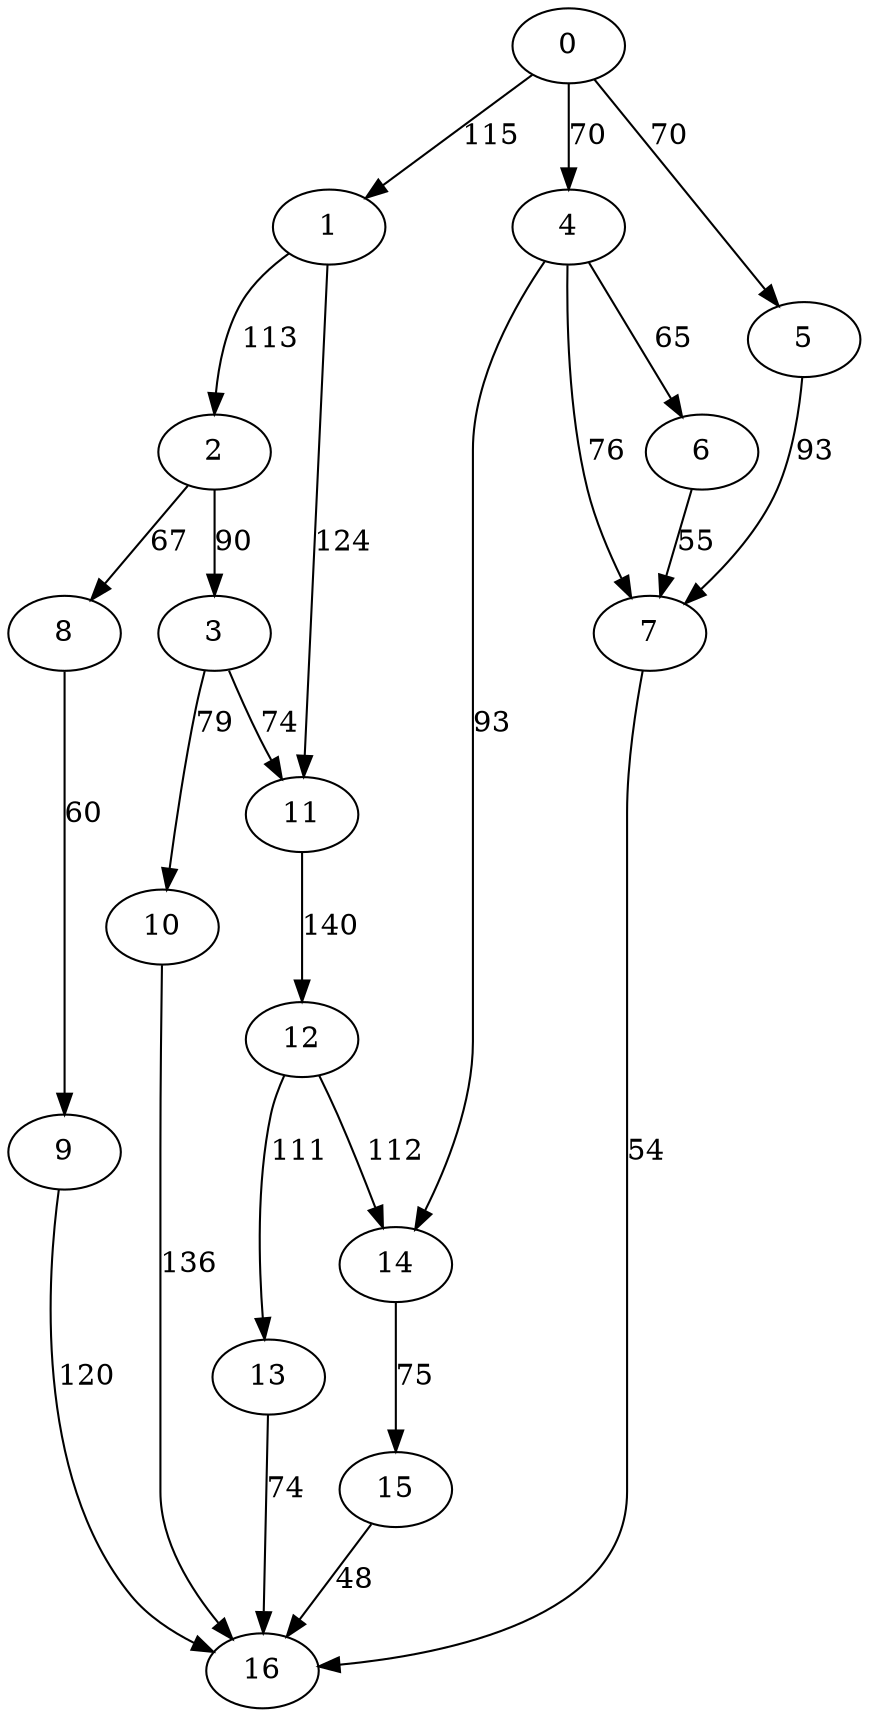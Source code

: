 digraph t20p3r7_16 {
0 -> 1 [ label = 115 ];
0 -> 4 [ label = 70 ];
0 -> 5 [ label = 70 ];
1 -> 2 [ label = 113 ];
1 -> 11 [ label = 124 ];
2 -> 3 [ label = 90 ];
2 -> 8 [ label = 67 ];
3 -> 10 [ label = 79 ];
3 -> 11 [ label = 74 ];
4 -> 6 [ label = 65 ];
4 -> 7 [ label = 76 ];
4 -> 14 [ label = 93 ];
5 -> 7 [ label = 93 ];
6 -> 7 [ label = 55 ];
7 -> 16 [ label = 54 ];
8 -> 9 [ label = 60 ];
9 -> 16 [ label = 120 ];
10 -> 16 [ label = 136 ];
11 -> 12 [ label = 140 ];
12 -> 13 [ label = 111 ];
12 -> 14 [ label = 112 ];
13 -> 16 [ label = 74 ];
14 -> 15 [ label = 75 ];
15 -> 16 [ label = 48 ];
 }

